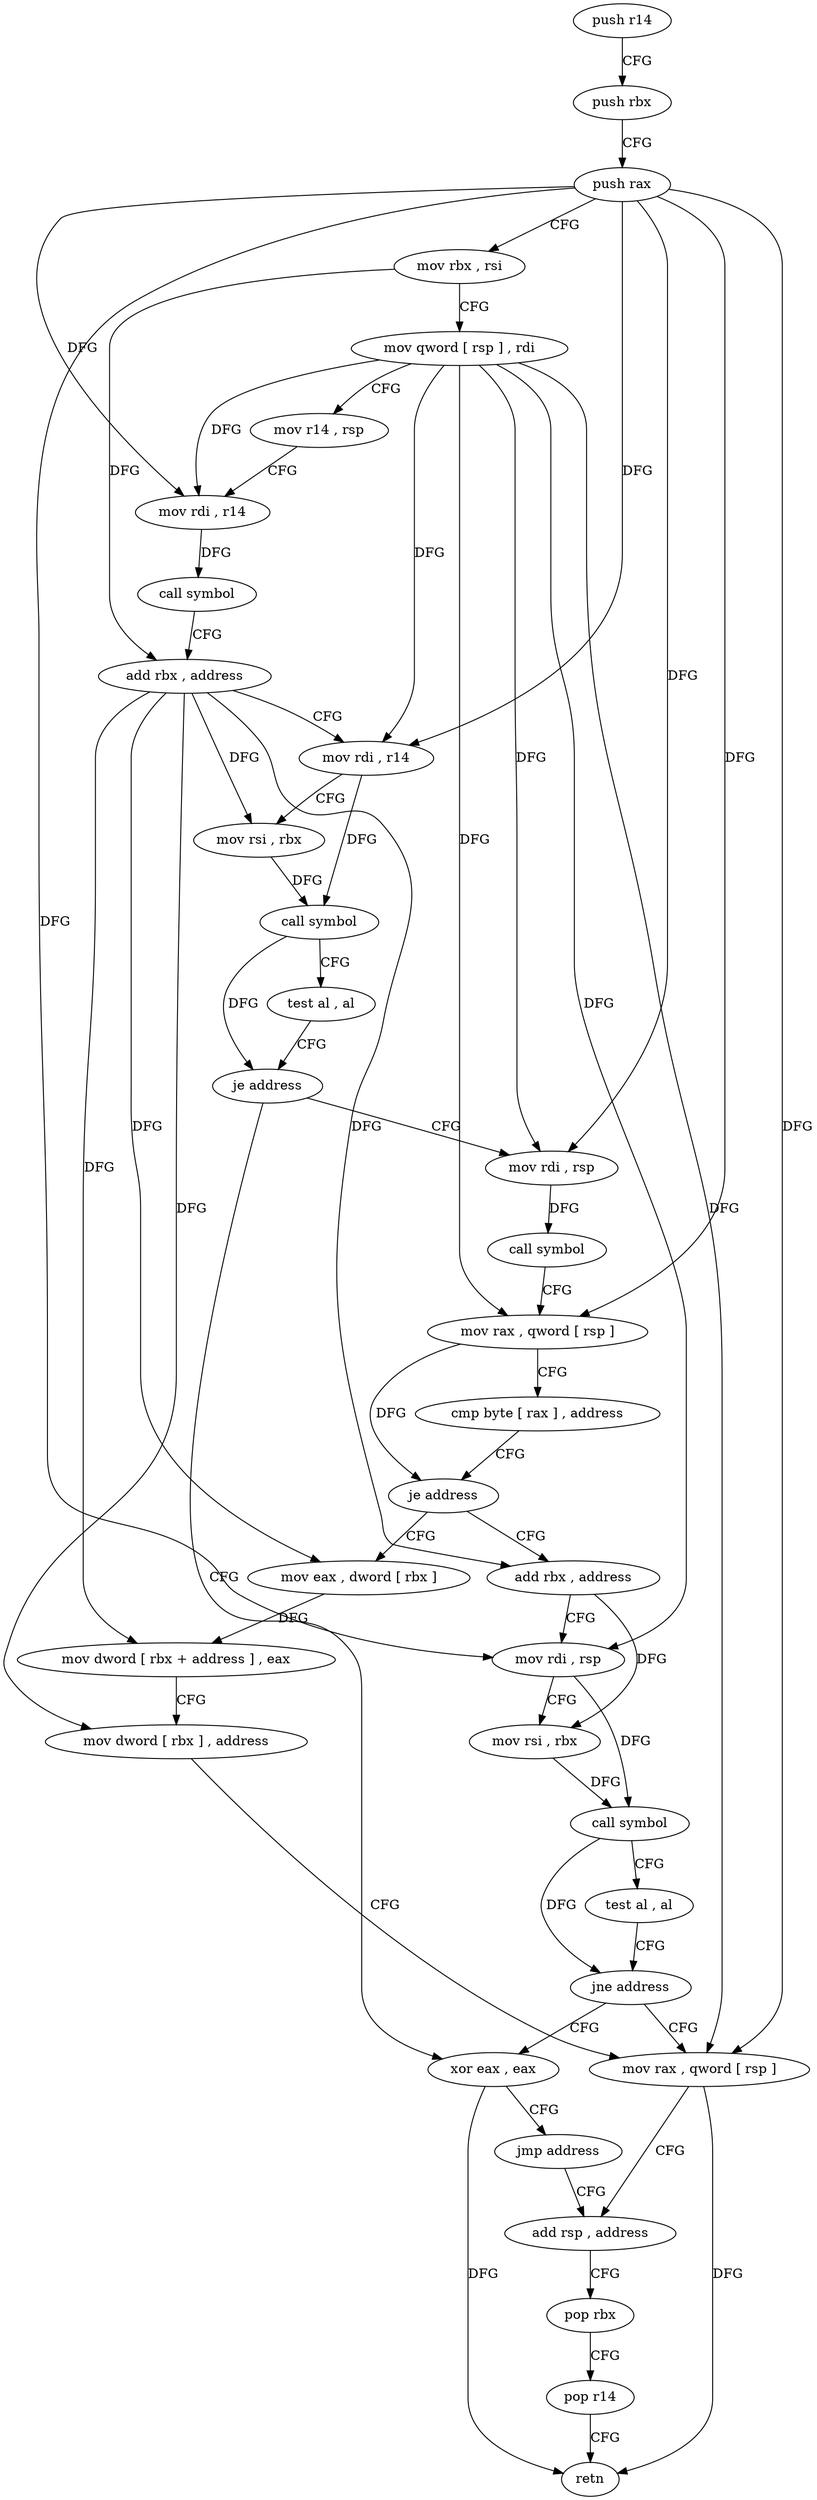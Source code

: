 digraph "func" {
"140912" [label = "push r14" ]
"140914" [label = "push rbx" ]
"140915" [label = "push rax" ]
"140916" [label = "mov rbx , rsi" ]
"140919" [label = "mov qword [ rsp ] , rdi" ]
"140923" [label = "mov r14 , rsp" ]
"140926" [label = "mov rdi , r14" ]
"140929" [label = "call symbol" ]
"140934" [label = "add rbx , address" ]
"140938" [label = "mov rdi , r14" ]
"140941" [label = "mov rsi , rbx" ]
"140944" [label = "call symbol" ]
"140949" [label = "test al , al" ]
"140951" [label = "je address" ]
"140989" [label = "xor eax , eax" ]
"140953" [label = "mov rdi , rsp" ]
"140991" [label = "jmp address" ]
"141008" [label = "add rsp , address" ]
"140956" [label = "call symbol" ]
"140961" [label = "mov rax , qword [ rsp ]" ]
"140965" [label = "cmp byte [ rax ] , address" ]
"140968" [label = "je address" ]
"140993" [label = "mov eax , dword [ rbx ]" ]
"140970" [label = "add rbx , address" ]
"141012" [label = "pop rbx" ]
"141013" [label = "pop r14" ]
"141015" [label = "retn" ]
"140995" [label = "mov dword [ rbx + address ] , eax" ]
"140998" [label = "mov dword [ rbx ] , address" ]
"141004" [label = "mov rax , qword [ rsp ]" ]
"140974" [label = "mov rdi , rsp" ]
"140977" [label = "mov rsi , rbx" ]
"140980" [label = "call symbol" ]
"140985" [label = "test al , al" ]
"140987" [label = "jne address" ]
"140912" -> "140914" [ label = "CFG" ]
"140914" -> "140915" [ label = "CFG" ]
"140915" -> "140916" [ label = "CFG" ]
"140915" -> "140961" [ label = "DFG" ]
"140915" -> "141004" [ label = "DFG" ]
"140915" -> "140926" [ label = "DFG" ]
"140915" -> "140938" [ label = "DFG" ]
"140915" -> "140953" [ label = "DFG" ]
"140915" -> "140974" [ label = "DFG" ]
"140916" -> "140919" [ label = "CFG" ]
"140916" -> "140934" [ label = "DFG" ]
"140919" -> "140923" [ label = "CFG" ]
"140919" -> "140961" [ label = "DFG" ]
"140919" -> "141004" [ label = "DFG" ]
"140919" -> "140926" [ label = "DFG" ]
"140919" -> "140938" [ label = "DFG" ]
"140919" -> "140953" [ label = "DFG" ]
"140919" -> "140974" [ label = "DFG" ]
"140923" -> "140926" [ label = "CFG" ]
"140926" -> "140929" [ label = "DFG" ]
"140929" -> "140934" [ label = "CFG" ]
"140934" -> "140938" [ label = "CFG" ]
"140934" -> "140941" [ label = "DFG" ]
"140934" -> "140993" [ label = "DFG" ]
"140934" -> "140995" [ label = "DFG" ]
"140934" -> "140998" [ label = "DFG" ]
"140934" -> "140970" [ label = "DFG" ]
"140938" -> "140941" [ label = "CFG" ]
"140938" -> "140944" [ label = "DFG" ]
"140941" -> "140944" [ label = "DFG" ]
"140944" -> "140949" [ label = "CFG" ]
"140944" -> "140951" [ label = "DFG" ]
"140949" -> "140951" [ label = "CFG" ]
"140951" -> "140989" [ label = "CFG" ]
"140951" -> "140953" [ label = "CFG" ]
"140989" -> "140991" [ label = "CFG" ]
"140989" -> "141015" [ label = "DFG" ]
"140953" -> "140956" [ label = "DFG" ]
"140991" -> "141008" [ label = "CFG" ]
"141008" -> "141012" [ label = "CFG" ]
"140956" -> "140961" [ label = "CFG" ]
"140961" -> "140965" [ label = "CFG" ]
"140961" -> "140968" [ label = "DFG" ]
"140965" -> "140968" [ label = "CFG" ]
"140968" -> "140993" [ label = "CFG" ]
"140968" -> "140970" [ label = "CFG" ]
"140993" -> "140995" [ label = "DFG" ]
"140970" -> "140974" [ label = "CFG" ]
"140970" -> "140977" [ label = "DFG" ]
"141012" -> "141013" [ label = "CFG" ]
"141013" -> "141015" [ label = "CFG" ]
"140995" -> "140998" [ label = "CFG" ]
"140998" -> "141004" [ label = "CFG" ]
"141004" -> "141008" [ label = "CFG" ]
"141004" -> "141015" [ label = "DFG" ]
"140974" -> "140977" [ label = "CFG" ]
"140974" -> "140980" [ label = "DFG" ]
"140977" -> "140980" [ label = "DFG" ]
"140980" -> "140985" [ label = "CFG" ]
"140980" -> "140987" [ label = "DFG" ]
"140985" -> "140987" [ label = "CFG" ]
"140987" -> "141004" [ label = "CFG" ]
"140987" -> "140989" [ label = "CFG" ]
}
